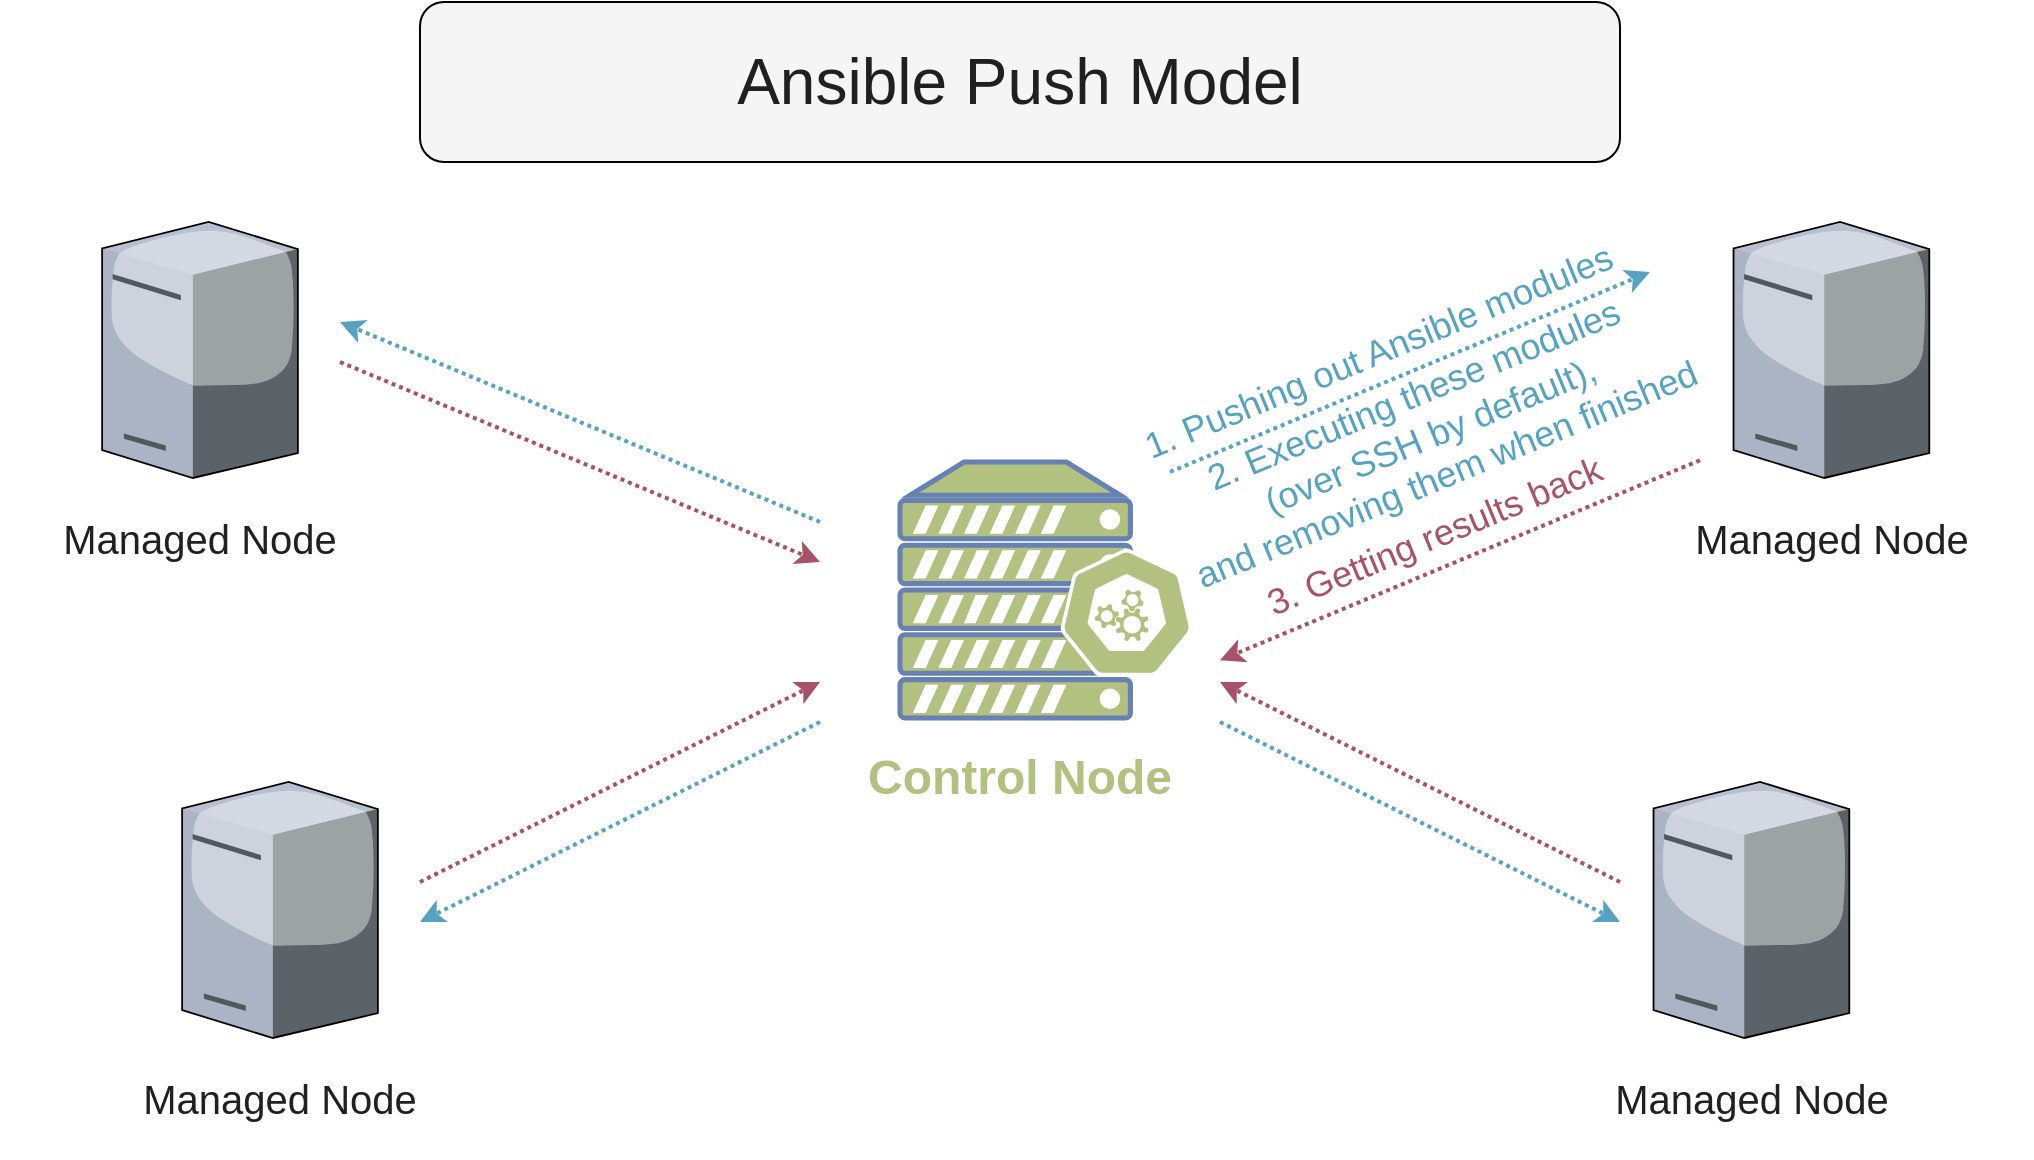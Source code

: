 <mxfile version="13.2.2" type="device"><diagram id="V8xnyMEuWjSteqbyEEz8" name="Page-1"><mxGraphModel dx="1956" dy="1003" grid="1" gridSize="10" guides="1" tooltips="1" connect="1" arrows="1" fold="1" page="1" pageScale="1" pageWidth="850" pageHeight="1100" math="0" shadow="0"><root><mxCell id="0"/><mxCell id="1" parent="0"/><mxCell id="E4LtyYp13uU-NX76geS4-28" value="" style="group" parent="1" vertex="1" connectable="0"><mxGeometry x="60" y="280" width="240" height="120" as="geometry"/></mxCell><mxCell id="E4LtyYp13uU-NX76geS4-29" style="rounded=0;orthogonalLoop=1;jettySize=auto;html=1;fontSize=20;dashed=1;dashPattern=1 1;strokeWidth=2;strokeColor=#55A3C0;" parent="E4LtyYp13uU-NX76geS4-28" edge="1"><mxGeometry relative="1" as="geometry"><mxPoint x="240" y="100" as="sourcePoint"/><mxPoint as="targetPoint"/></mxGeometry></mxCell><mxCell id="E4LtyYp13uU-NX76geS4-30" style="rounded=0;orthogonalLoop=1;jettySize=auto;html=1;fontSize=20;dashed=1;dashPattern=1 1;strokeWidth=2;strokeColor=#A85267;" parent="E4LtyYp13uU-NX76geS4-28" edge="1"><mxGeometry relative="1" as="geometry"><mxPoint y="20" as="sourcePoint"/><mxPoint x="240" y="120" as="targetPoint"/></mxGeometry></mxCell><mxCell id="E4LtyYp13uU-NX76geS4-36" value="&lt;div style=&quot;font-size: 32px&quot;&gt;Ansible Push Model&lt;br&gt;&lt;/div&gt;" style="text;html=1;strokeColor=#000000;fillColor=#f5f5f5;align=center;verticalAlign=middle;whiteSpace=wrap;rounded=1;fontSize=32;fontColor=#202020;" parent="1" vertex="1"><mxGeometry x="100" y="120" width="600" height="80" as="geometry"/></mxCell><mxCell id="E4LtyYp13uU-NX76geS4-5" value="" style="group" parent="1" vertex="1" connectable="0"><mxGeometry x="340" y="350" width="146.67" height="128" as="geometry"/></mxCell><mxCell id="E4LtyYp13uU-NX76geS4-2" value="" style="fontColor=#0066CC;verticalAlign=top;verticalLabelPosition=bottom;labelPosition=center;align=center;html=1;outlineConnect=0;fillColor=#B2C17F;strokeColor=#6881B3;gradientColor=none;gradientDirection=north;strokeWidth=2;shape=mxgraph.networks.server;aspect=fixed;" parent="E4LtyYp13uU-NX76geS4-5" vertex="1"><mxGeometry width="115.2" height="128" as="geometry"/></mxCell><mxCell id="E4LtyYp13uU-NX76geS4-4" value="" style="html=1;dashed=0;whitespace=wrap;fillColor=#B2C17F;strokeColor=#ffffff;points=[[0.005,0.63,0],[0.1,0.2,0],[0.9,0.2,0],[0.5,0,0],[0.995,0.63,0],[0.72,0.99,0],[0.5,1,0],[0.28,0.99,0]];shape=mxgraph.kubernetes.icon;prIcon=master;aspect=fixed;" parent="E4LtyYp13uU-NX76geS4-5" vertex="1"><mxGeometry x="80" y="43.26" width="66.67" height="64" as="geometry"/></mxCell><mxCell id="E4LtyYp13uU-NX76geS4-9" value="&lt;b style=&quot;font-size: 24px;&quot;&gt;&lt;font style=&quot;font-size: 24px;&quot;&gt;Control Node&lt;/font&gt;&lt;/b&gt;" style="text;html=1;strokeColor=none;fillColor=none;align=center;verticalAlign=middle;whiteSpace=wrap;rounded=0;fontSize=24;fontColor=#B2C17F;" parent="1" vertex="1"><mxGeometry x="300.0" y="478" width="200" height="60" as="geometry"/></mxCell><mxCell id="kUJxityFUGvhTiFepZdI-5" value="" style="group" parent="1" vertex="1" connectable="0"><mxGeometry x="100" y="460" width="200" height="120" as="geometry"/></mxCell><mxCell id="E4LtyYp13uU-NX76geS4-32" style="rounded=0;orthogonalLoop=1;jettySize=auto;html=1;fontSize=20;dashed=1;dashPattern=1 1;strokeWidth=2;strokeColor=#A85267;" parent="kUJxityFUGvhTiFepZdI-5" edge="1"><mxGeometry relative="1" as="geometry"><mxPoint y="100" as="sourcePoint"/><mxPoint x="200" as="targetPoint"/></mxGeometry></mxCell><mxCell id="E4LtyYp13uU-NX76geS4-33" style="rounded=0;orthogonalLoop=1;jettySize=auto;html=1;fontSize=20;dashed=1;dashPattern=1 1;strokeWidth=2;strokeColor=#55A3C0;" parent="kUJxityFUGvhTiFepZdI-5" edge="1"><mxGeometry relative="1" as="geometry"><mxPoint x="200" y="20" as="sourcePoint"/><mxPoint y="120" as="targetPoint"/></mxGeometry></mxCell><mxCell id="kUJxityFUGvhTiFepZdI-6" value="" style="group" parent="1" vertex="1" connectable="0"><mxGeometry x="500" y="460" width="200" height="120" as="geometry"/></mxCell><mxCell id="E4LtyYp13uU-NX76geS4-26" style="rounded=0;orthogonalLoop=1;jettySize=auto;html=1;fontSize=20;dashed=1;dashPattern=1 1;strokeWidth=2;strokeColor=#A85267;" parent="kUJxityFUGvhTiFepZdI-6" edge="1"><mxGeometry relative="1" as="geometry"><mxPoint x="200" y="100" as="sourcePoint"/><mxPoint as="targetPoint"/></mxGeometry></mxCell><mxCell id="E4LtyYp13uU-NX76geS4-27" style="rounded=0;orthogonalLoop=1;jettySize=auto;html=1;fontSize=20;dashed=1;dashPattern=1 1;strokeWidth=2;strokeColor=#55A3C0;" parent="kUJxityFUGvhTiFepZdI-6" edge="1"><mxGeometry relative="1" as="geometry"><mxPoint y="20" as="sourcePoint"/><mxPoint x="200" y="120" as="targetPoint"/></mxGeometry></mxCell><mxCell id="TbkMazTRyBFSTcp3wrPn-7" value="&lt;span style=&quot;font-size: 20px;&quot;&gt;&lt;font color=&quot;#202020&quot; style=&quot;font-size: 20px;&quot;&gt;Managed Node&lt;/font&gt;&lt;/span&gt;" style="text;html=1;strokeColor=none;fillColor=none;align=center;verticalAlign=middle;whiteSpace=wrap;rounded=0;fontSize=20;fontStyle=0" parent="1" vertex="1"><mxGeometry x="-110" y="358" width="200" height="60" as="geometry"/></mxCell><mxCell id="TbkMazTRyBFSTcp3wrPn-8" value="" style="verticalLabelPosition=bottom;aspect=fixed;html=1;verticalAlign=top;strokeColor=none;shape=mxgraph.citrix.tower_server;rounded=0;shadow=0;comic=0;fontFamily=Verdana;" parent="1" vertex="1"><mxGeometry x="-58.94" y="230" width="97.88" height="128" as="geometry"/></mxCell><mxCell id="TbkMazTRyBFSTcp3wrPn-4" value="&lt;span style=&quot;font-size: 20px;&quot;&gt;&lt;font color=&quot;#202020&quot; style=&quot;font-size: 20px;&quot;&gt;Managed Node&lt;/font&gt;&lt;/span&gt;" style="text;html=1;strokeColor=none;fillColor=none;align=center;verticalAlign=middle;whiteSpace=wrap;rounded=0;fontSize=20;" parent="1" vertex="1"><mxGeometry x="705.71" y="358" width="200" height="60" as="geometry"/></mxCell><mxCell id="TbkMazTRyBFSTcp3wrPn-5" value="" style="verticalLabelPosition=bottom;aspect=fixed;html=1;verticalAlign=top;strokeColor=none;shape=mxgraph.citrix.tower_server;rounded=0;shadow=0;comic=0;fontFamily=Verdana;" parent="1" vertex="1"><mxGeometry x="756.77" y="230" width="97.88" height="128" as="geometry"/></mxCell><mxCell id="E4LtyYp13uU-NX76geS4-17" value="&lt;span style=&quot;font-size: 20px;&quot;&gt;&lt;font color=&quot;#202020&quot; style=&quot;font-size: 20px;&quot;&gt;Managed Node&lt;/font&gt;&lt;/span&gt;" style="text;html=1;strokeColor=none;fillColor=none;align=center;verticalAlign=middle;whiteSpace=wrap;rounded=0;fontSize=20;fontStyle=0" parent="1" vertex="1"><mxGeometry x="665.71" y="638" width="200" height="60" as="geometry"/></mxCell><mxCell id="TbkMazTRyBFSTcp3wrPn-1" value="" style="verticalLabelPosition=bottom;aspect=fixed;html=1;verticalAlign=top;strokeColor=none;shape=mxgraph.citrix.tower_server;rounded=0;shadow=0;comic=0;fontFamily=Verdana;" parent="1" vertex="1"><mxGeometry x="716.77" y="510" width="97.88" height="128" as="geometry"/></mxCell><mxCell id="TbkMazTRyBFSTcp3wrPn-10" value="&lt;span style=&quot;font-size: 20px;&quot;&gt;&lt;font color=&quot;#202020&quot; style=&quot;font-size: 20px;&quot;&gt;Managed Node&lt;/font&gt;&lt;/span&gt;" style="text;html=1;strokeColor=none;fillColor=none;align=center;verticalAlign=middle;whiteSpace=wrap;rounded=0;fontSize=20;fontStyle=0" parent="1" vertex="1"><mxGeometry x="-70" y="638" width="200" height="60" as="geometry"/></mxCell><mxCell id="TbkMazTRyBFSTcp3wrPn-11" value="" style="verticalLabelPosition=bottom;aspect=fixed;html=1;verticalAlign=top;strokeColor=none;shape=mxgraph.citrix.tower_server;rounded=0;shadow=0;comic=0;fontFamily=Verdana;" parent="1" vertex="1"><mxGeometry x="-18.94" y="510" width="97.88" height="128" as="geometry"/></mxCell><mxCell id="KvF-dUJ9ZHyiPPDhqfba-7" value="" style="group" vertex="1" connectable="0" parent="1"><mxGeometry x="500" y="330" width="240" height="119.127" as="geometry"/></mxCell><mxCell id="E4LtyYp13uU-NX76geS4-23" style="rounded=0;orthogonalLoop=1;jettySize=auto;html=1;fontSize=20;dashed=1;dashPattern=1 1;strokeWidth=2;strokeColor=#A85267;" parent="KvF-dUJ9ZHyiPPDhqfba-7" edge="1"><mxGeometry relative="1" as="geometry"><mxPoint x="240" y="19.127" as="sourcePoint"/><mxPoint y="119.127" as="targetPoint"/></mxGeometry></mxCell><mxCell id="KvF-dUJ9ZHyiPPDhqfba-6" value="&lt;meta charset=&quot;utf-8&quot;&gt;&lt;span style=&quot;color: rgb(168, 82, 103); font-family: helvetica; font-size: 18px; font-style: normal; font-weight: 400; letter-spacing: normal; text-align: center; text-indent: 0px; text-transform: none; word-spacing: 0px; background-color: rgb(255, 255, 255); display: inline; float: none;&quot;&gt;3. Getting results back&lt;/span&gt;" style="text;whiteSpace=wrap;html=1;rotation=337.5;" vertex="1" parent="KvF-dUJ9ZHyiPPDhqfba-7"><mxGeometry x="15" y="37.127" width="200" height="30" as="geometry"/></mxCell><mxCell id="KvF-dUJ9ZHyiPPDhqfba-8" value="" style="group" vertex="1" connectable="0" parent="1"><mxGeometry x="475" y="255" width="240" height="100" as="geometry"/></mxCell><mxCell id="sJZjVXpingmwLrKVrkc2-1" value="2. Executing these modules&lt;br&gt;(over SSH by default),&lt;br&gt;and removing them when finished" style="edgeLabel;html=1;align=center;verticalAlign=middle;resizable=0;points=[];fontSize=18;rotation=337.5;fontColor=#55A3C0;" parent="KvF-dUJ9ZHyiPPDhqfba-8" vertex="1" connectable="0"><mxGeometry x="130" y="82" as="geometry"/></mxCell><mxCell id="E4LtyYp13uU-NX76geS4-22" style="rounded=0;orthogonalLoop=1;jettySize=auto;html=1;fontSize=20;dashed=1;dashPattern=1 1;strokeWidth=2;strokeColor=#55A3C0;" parent="KvF-dUJ9ZHyiPPDhqfba-8" edge="1"><mxGeometry relative="1" as="geometry"><mxPoint y="100" as="sourcePoint"/><mxPoint x="240" as="targetPoint"/></mxGeometry></mxCell><mxCell id="0-qnNVT8QPpvaXYtzrx6-3" value="1. Pushing out Ansible modules" style="edgeLabel;html=1;align=center;verticalAlign=middle;resizable=0;points=[];fontSize=18;rotation=337.5;fontColor=#55A3C0;" parent="E4LtyYp13uU-NX76geS4-22" vertex="1" connectable="0"><mxGeometry x="0.149" y="5" relative="1" as="geometry"><mxPoint x="-32" y="2" as="offset"/></mxGeometry></mxCell></root></mxGraphModel></diagram></mxfile>